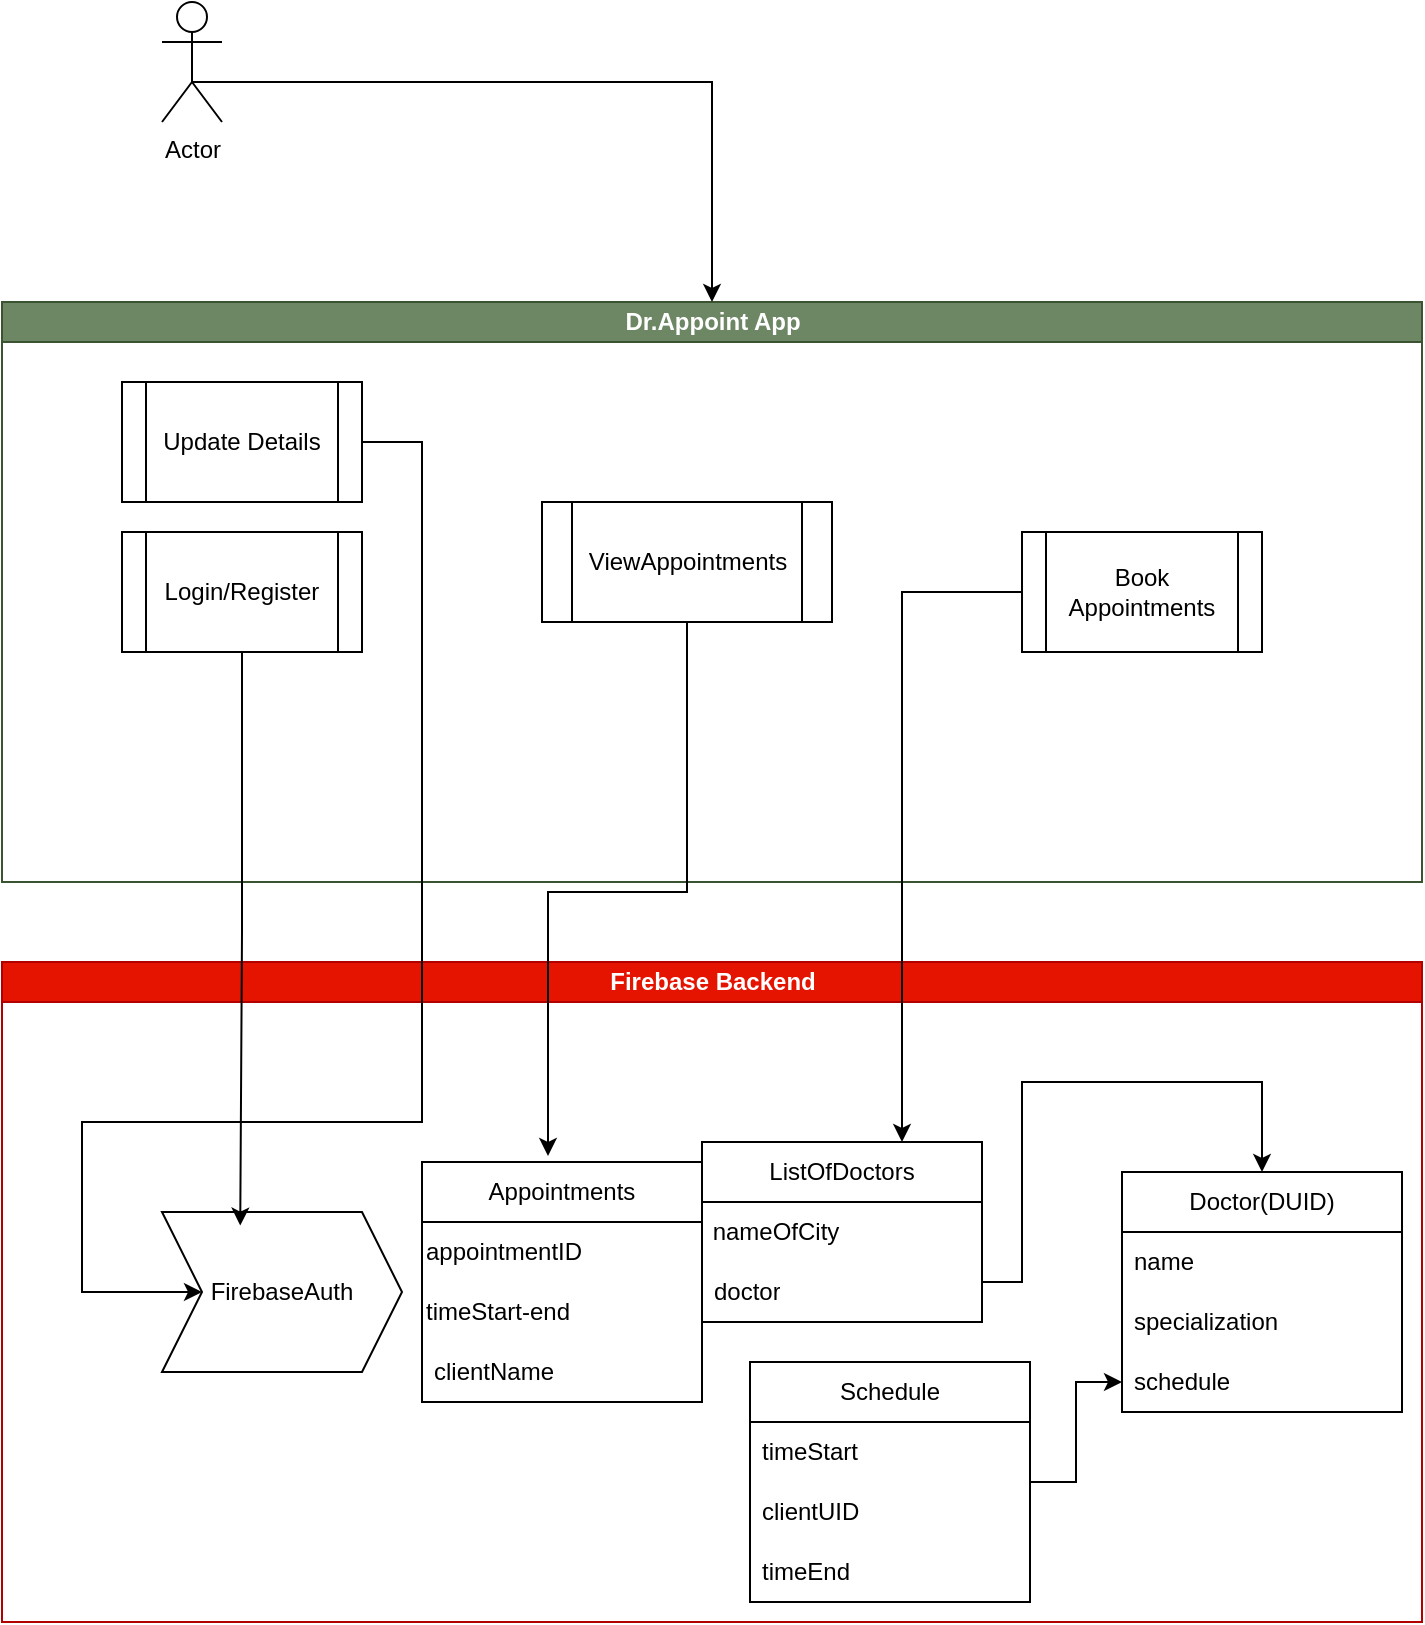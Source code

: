 <mxfile version="20.8.20" type="github">
  <diagram name="Page-1" id="rxLARRAyD25Eg5XTU6ev">
    <mxGraphModel dx="880" dy="476" grid="1" gridSize="10" guides="1" tooltips="1" connect="1" arrows="1" fold="1" page="1" pageScale="1" pageWidth="850" pageHeight="1100" math="0" shadow="0">
      <root>
        <mxCell id="0" />
        <mxCell id="1" parent="0" />
        <mxCell id="5NhW_EYeobQKqmNkuFDP-1" value="Dr.Appoint App" style="swimlane;html=1;startSize=20;horizontal=1;containerType=tree;glass=0;fillColor=#6d8764;fontColor=#ffffff;strokeColor=#3A5431;" vertex="1" parent="1">
          <mxGeometry x="40" y="150" width="710" height="290" as="geometry" />
        </mxCell>
        <mxCell id="5NhW_EYeobQKqmNkuFDP-2" value="Login/Register" style="shape=process;whiteSpace=wrap;html=1;backgroundOutline=1;" vertex="1" parent="5NhW_EYeobQKqmNkuFDP-1">
          <mxGeometry x="60" y="115" width="120" height="60" as="geometry" />
        </mxCell>
        <mxCell id="5NhW_EYeobQKqmNkuFDP-3" value="Update Details" style="shape=process;whiteSpace=wrap;html=1;backgroundOutline=1;" vertex="1" parent="5NhW_EYeobQKqmNkuFDP-1">
          <mxGeometry x="60" y="40" width="120" height="60" as="geometry" />
        </mxCell>
        <mxCell id="5NhW_EYeobQKqmNkuFDP-4" value="Book Appointments" style="shape=process;whiteSpace=wrap;html=1;backgroundOutline=1;" vertex="1" parent="5NhW_EYeobQKqmNkuFDP-1">
          <mxGeometry x="510" y="115" width="120" height="60" as="geometry" />
        </mxCell>
        <mxCell id="5NhW_EYeobQKqmNkuFDP-25" value="ViewAppointments" style="shape=process;whiteSpace=wrap;html=1;backgroundOutline=1;" vertex="1" parent="5NhW_EYeobQKqmNkuFDP-1">
          <mxGeometry x="270" y="100" width="145" height="60" as="geometry" />
        </mxCell>
        <mxCell id="5NhW_EYeobQKqmNkuFDP-5" style="edgeStyle=orthogonalEdgeStyle;rounded=0;orthogonalLoop=1;jettySize=auto;html=1;entryX=0.5;entryY=0;entryDx=0;entryDy=0;" edge="1" parent="1" target="5NhW_EYeobQKqmNkuFDP-1">
          <mxGeometry relative="1" as="geometry">
            <Array as="points">
              <mxPoint x="135" y="40" />
              <mxPoint x="395" y="40" />
            </Array>
            <mxPoint x="170" y="40" as="sourcePoint" />
          </mxGeometry>
        </mxCell>
        <mxCell id="5NhW_EYeobQKqmNkuFDP-6" value="Firebase Backend" style="swimlane;html=1;startSize=20;horizontal=1;containerType=tree;glass=0;fillColor=#e51400;strokeColor=#B20000;fillStyle=solid;fontColor=#ffffff;" vertex="1" parent="1">
          <mxGeometry x="40" y="480" width="710" height="330" as="geometry" />
        </mxCell>
        <mxCell id="5NhW_EYeobQKqmNkuFDP-7" value="Doctor(DUID)" style="swimlane;fontStyle=0;childLayout=stackLayout;horizontal=1;startSize=30;horizontalStack=0;resizeParent=1;resizeParentMax=0;resizeLast=0;collapsible=1;marginBottom=0;whiteSpace=wrap;html=1;" vertex="1" parent="5NhW_EYeobQKqmNkuFDP-6">
          <mxGeometry x="560" y="105" width="140" height="120" as="geometry" />
        </mxCell>
        <mxCell id="5NhW_EYeobQKqmNkuFDP-8" value="name" style="text;strokeColor=none;fillColor=none;align=left;verticalAlign=middle;spacingLeft=4;spacingRight=4;overflow=hidden;points=[[0,0.5],[1,0.5]];portConstraint=eastwest;rotatable=0;whiteSpace=wrap;html=1;" vertex="1" parent="5NhW_EYeobQKqmNkuFDP-7">
          <mxGeometry y="30" width="140" height="30" as="geometry" />
        </mxCell>
        <mxCell id="5NhW_EYeobQKqmNkuFDP-9" value="specialization" style="text;strokeColor=none;fillColor=none;align=left;verticalAlign=middle;spacingLeft=4;spacingRight=4;overflow=hidden;points=[[0,0.5],[1,0.5]];portConstraint=eastwest;rotatable=0;whiteSpace=wrap;html=1;" vertex="1" parent="5NhW_EYeobQKqmNkuFDP-7">
          <mxGeometry y="60" width="140" height="30" as="geometry" />
        </mxCell>
        <mxCell id="5NhW_EYeobQKqmNkuFDP-10" value="schedule" style="text;strokeColor=none;fillColor=none;align=left;verticalAlign=middle;spacingLeft=4;spacingRight=4;overflow=hidden;points=[[0,0.5],[1,0.5]];portConstraint=eastwest;rotatable=0;whiteSpace=wrap;html=1;" vertex="1" parent="5NhW_EYeobQKqmNkuFDP-7">
          <mxGeometry y="90" width="140" height="30" as="geometry" />
        </mxCell>
        <mxCell id="5NhW_EYeobQKqmNkuFDP-11" style="edgeStyle=orthogonalEdgeStyle;rounded=0;orthogonalLoop=1;jettySize=auto;html=1;" edge="1" parent="5NhW_EYeobQKqmNkuFDP-6" source="5NhW_EYeobQKqmNkuFDP-12" target="5NhW_EYeobQKqmNkuFDP-10">
          <mxGeometry relative="1" as="geometry" />
        </mxCell>
        <mxCell id="5NhW_EYeobQKqmNkuFDP-12" value="Schedule" style="swimlane;fontStyle=0;childLayout=stackLayout;horizontal=1;startSize=30;horizontalStack=0;resizeParent=1;resizeParentMax=0;resizeLast=0;collapsible=1;marginBottom=0;whiteSpace=wrap;html=1;" vertex="1" parent="5NhW_EYeobQKqmNkuFDP-6">
          <mxGeometry x="374" y="200" width="140" height="120" as="geometry" />
        </mxCell>
        <mxCell id="5NhW_EYeobQKqmNkuFDP-13" value="timeStart" style="text;strokeColor=none;fillColor=none;align=left;verticalAlign=middle;spacingLeft=4;spacingRight=4;overflow=hidden;points=[[0,0.5],[1,0.5]];portConstraint=eastwest;rotatable=0;whiteSpace=wrap;html=1;" vertex="1" parent="5NhW_EYeobQKqmNkuFDP-12">
          <mxGeometry y="30" width="140" height="30" as="geometry" />
        </mxCell>
        <mxCell id="5NhW_EYeobQKqmNkuFDP-14" value="clientUID" style="text;strokeColor=none;fillColor=none;align=left;verticalAlign=middle;spacingLeft=4;spacingRight=4;overflow=hidden;points=[[0,0.5],[1,0.5]];portConstraint=eastwest;rotatable=0;whiteSpace=wrap;html=1;" vertex="1" parent="5NhW_EYeobQKqmNkuFDP-12">
          <mxGeometry y="60" width="140" height="30" as="geometry" />
        </mxCell>
        <mxCell id="5NhW_EYeobQKqmNkuFDP-15" value="timeEnd" style="text;strokeColor=none;fillColor=none;align=left;verticalAlign=middle;spacingLeft=4;spacingRight=4;overflow=hidden;points=[[0,0.5],[1,0.5]];portConstraint=eastwest;rotatable=0;whiteSpace=wrap;html=1;" vertex="1" parent="5NhW_EYeobQKqmNkuFDP-12">
          <mxGeometry y="90" width="140" height="30" as="geometry" />
        </mxCell>
        <mxCell id="5NhW_EYeobQKqmNkuFDP-16" value="FirebaseAuth" style="shape=step;perimeter=stepPerimeter;whiteSpace=wrap;html=1;fixedSize=1;" vertex="1" parent="5NhW_EYeobQKqmNkuFDP-6">
          <mxGeometry x="80" y="125" width="120" height="80" as="geometry" />
        </mxCell>
        <mxCell id="5NhW_EYeobQKqmNkuFDP-17" value="ListOfDoctors" style="swimlane;fontStyle=0;childLayout=stackLayout;horizontal=1;startSize=30;horizontalStack=0;resizeParent=1;resizeParentMax=0;resizeLast=0;collapsible=1;marginBottom=0;whiteSpace=wrap;html=1;" vertex="1" parent="5NhW_EYeobQKqmNkuFDP-6">
          <mxGeometry x="350" y="90" width="140" height="90" as="geometry" />
        </mxCell>
        <mxCell id="5NhW_EYeobQKqmNkuFDP-24" value="&amp;nbsp;nameOfCity" style="text;html=1;strokeColor=none;fillColor=none;align=left;verticalAlign=middle;whiteSpace=wrap;rounded=0;" vertex="1" parent="5NhW_EYeobQKqmNkuFDP-17">
          <mxGeometry y="30" width="140" height="30" as="geometry" />
        </mxCell>
        <mxCell id="5NhW_EYeobQKqmNkuFDP-18" value="doctor" style="text;strokeColor=none;fillColor=none;align=left;verticalAlign=middle;spacingLeft=4;spacingRight=4;overflow=hidden;points=[[0,0.5],[1,0.5]];portConstraint=eastwest;rotatable=0;whiteSpace=wrap;html=1;" vertex="1" parent="5NhW_EYeobQKqmNkuFDP-17">
          <mxGeometry y="60" width="140" height="30" as="geometry" />
        </mxCell>
        <mxCell id="5NhW_EYeobQKqmNkuFDP-19" style="edgeStyle=orthogonalEdgeStyle;rounded=0;orthogonalLoop=1;jettySize=auto;html=1;" edge="1" parent="5NhW_EYeobQKqmNkuFDP-6" source="5NhW_EYeobQKqmNkuFDP-18" target="5NhW_EYeobQKqmNkuFDP-7">
          <mxGeometry relative="1" as="geometry">
            <Array as="points">
              <mxPoint x="510" y="160" />
              <mxPoint x="510" y="60" />
              <mxPoint x="630" y="60" />
            </Array>
          </mxGeometry>
        </mxCell>
        <mxCell id="5NhW_EYeobQKqmNkuFDP-26" value="Appointments" style="swimlane;fontStyle=0;childLayout=stackLayout;horizontal=1;startSize=30;horizontalStack=0;resizeParent=1;resizeParentMax=0;resizeLast=0;collapsible=1;marginBottom=0;whiteSpace=wrap;html=1;" vertex="1" parent="5NhW_EYeobQKqmNkuFDP-6">
          <mxGeometry x="210" y="100" width="140" height="120" as="geometry" />
        </mxCell>
        <mxCell id="5NhW_EYeobQKqmNkuFDP-27" value="appointmentID" style="text;html=1;strokeColor=none;fillColor=none;align=left;verticalAlign=middle;whiteSpace=wrap;rounded=0;" vertex="1" parent="5NhW_EYeobQKqmNkuFDP-26">
          <mxGeometry y="30" width="140" height="30" as="geometry" />
        </mxCell>
        <mxCell id="5NhW_EYeobQKqmNkuFDP-29" value="timeStart-end" style="text;html=1;strokeColor=none;fillColor=none;align=left;verticalAlign=middle;whiteSpace=wrap;rounded=0;" vertex="1" parent="5NhW_EYeobQKqmNkuFDP-26">
          <mxGeometry y="60" width="140" height="30" as="geometry" />
        </mxCell>
        <mxCell id="5NhW_EYeobQKqmNkuFDP-28" value="clientName" style="text;strokeColor=none;fillColor=none;align=left;verticalAlign=middle;spacingLeft=4;spacingRight=4;overflow=hidden;points=[[0,0.5],[1,0.5]];portConstraint=eastwest;rotatable=0;whiteSpace=wrap;html=1;" vertex="1" parent="5NhW_EYeobQKqmNkuFDP-26">
          <mxGeometry y="90" width="140" height="30" as="geometry" />
        </mxCell>
        <mxCell id="5NhW_EYeobQKqmNkuFDP-20" style="edgeStyle=orthogonalEdgeStyle;rounded=0;orthogonalLoop=1;jettySize=auto;html=1;entryX=0.326;entryY=0.085;entryDx=0;entryDy=0;entryPerimeter=0;" edge="1" parent="1" source="5NhW_EYeobQKqmNkuFDP-2" target="5NhW_EYeobQKqmNkuFDP-16">
          <mxGeometry relative="1" as="geometry" />
        </mxCell>
        <mxCell id="5NhW_EYeobQKqmNkuFDP-21" style="edgeStyle=orthogonalEdgeStyle;rounded=0;orthogonalLoop=1;jettySize=auto;html=1;entryX=0;entryY=0.5;entryDx=0;entryDy=0;" edge="1" parent="1" source="5NhW_EYeobQKqmNkuFDP-3" target="5NhW_EYeobQKqmNkuFDP-16">
          <mxGeometry relative="1" as="geometry">
            <Array as="points">
              <mxPoint x="250" y="220" />
              <mxPoint x="250" y="560" />
              <mxPoint x="80" y="560" />
              <mxPoint x="80" y="645" />
            </Array>
          </mxGeometry>
        </mxCell>
        <mxCell id="5NhW_EYeobQKqmNkuFDP-22" style="edgeStyle=orthogonalEdgeStyle;rounded=0;orthogonalLoop=1;jettySize=auto;html=1;" edge="1" parent="1" source="5NhW_EYeobQKqmNkuFDP-4" target="5NhW_EYeobQKqmNkuFDP-17">
          <mxGeometry relative="1" as="geometry">
            <Array as="points">
              <mxPoint x="490" y="295" />
            </Array>
          </mxGeometry>
        </mxCell>
        <mxCell id="5NhW_EYeobQKqmNkuFDP-23" value="Actor" style="shape=umlActor;verticalLabelPosition=bottom;verticalAlign=top;html=1;outlineConnect=0;" vertex="1" parent="1">
          <mxGeometry x="120" width="30" height="60" as="geometry" />
        </mxCell>
        <mxCell id="5NhW_EYeobQKqmNkuFDP-30" style="edgeStyle=orthogonalEdgeStyle;rounded=0;orthogonalLoop=1;jettySize=auto;html=1;entryX=0.45;entryY=-0.025;entryDx=0;entryDy=0;entryPerimeter=0;" edge="1" parent="1" source="5NhW_EYeobQKqmNkuFDP-25" target="5NhW_EYeobQKqmNkuFDP-26">
          <mxGeometry relative="1" as="geometry" />
        </mxCell>
      </root>
    </mxGraphModel>
  </diagram>
</mxfile>
